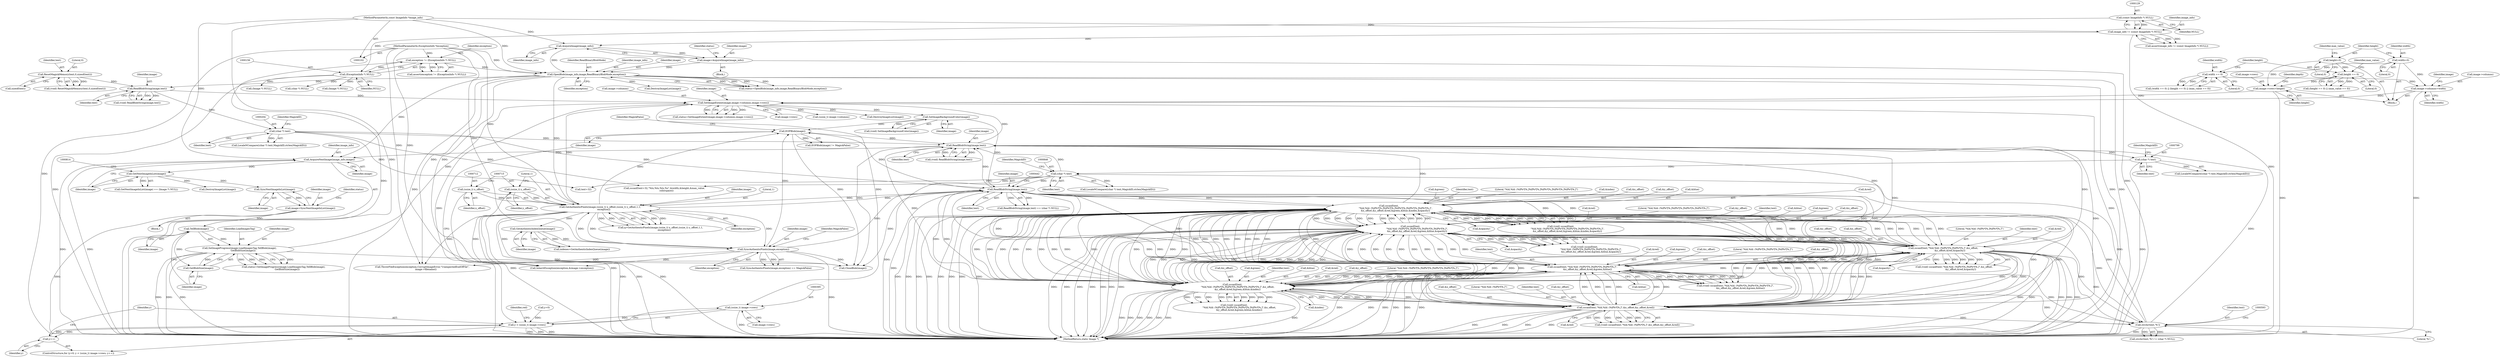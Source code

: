 digraph "0_ImageMagick_a8f9c2aabed37cd6a728532d1aed13ae0f3dfd78@pointer" {
"1000394" [label="(Call,(ssize_t) image->rows)"];
"1000292" [label="(Call,SetImageExtent(image,image->columns,image->rows))"];
"1000792" [label="(Call,ReadBlobString(image,text))"];
"1000778" [label="(Call,EOFBlob(image))"];
"1000709" [label="(Call,GetAuthenticPixels(image,(ssize_t) x_offset,(ssize_t) y_offset,1,1,\n          exception))"];
"1000438" [label="(Call,ReadBlobString(image,text))"];
"1000771" [label="(Call,SyncAuthenticPixels(image,exception))"];
"1000751" [label="(Call,GetAuthenticIndexQueue(image))"];
"1000104" [label="(MethodParameterIn,ExceptionInfo *exception)"];
"1000380" [label="(Call,SetImageBackgroundColor(image))"];
"1000508" [label="(Call,sscanf(text,\n                  \"%ld,%ld: (%lf%*[%,]%lf%*[%,]%lf%*[%,]%lf%*[%,]%lf%*[%,]\",\n                  &x_offset,&y_offset,&red,&green,&blue,&index,&opacity))"];
"1000555" [label="(Call,sscanf(text,\n                  \"%ld,%ld: (%lf%*[%,]%lf%*[%,]%lf%*[%,]%lf%*[%,]\",\n                  &x_offset,&y_offset,&red,&green,&blue,&opacity))"];
"1000461" [label="(Call,sscanf(text,\"%ld,%ld: (%lf%*[%,]%lf%*[%,]\",&x_offset,\n                  &y_offset,&red,&opacity))"];
"1000573" [label="(Call,sscanf(text,\"%ld,%ld: (%lf%*[%,]%lf%*[%,]%lf%*[%,]\",\n              &x_offset,&y_offset,&red,&green,&blue))"];
"1000481" [label="(Call,sscanf(text,\"%ld,%ld: (%lf%*[%,]\",&x_offset,&y_offset,&red))"];
"1000528" [label="(Call,sscanf(text,\n              \"%ld,%ld: (%lf%*[%,]%lf%*[%,]%lf%*[%,]%lf%*[%,]\",&x_offset,\n              &y_offset,&red,&green,&blue,&index))"];
"1000589" [label="(Call,strchr(text,'%'))"];
"1000203" [label="(Call,(char *) text)"];
"1000197" [label="(Call,ReadBlobString(image,text))"];
"1000170" [label="(Call,OpenBlob(image_info,image,ReadBinaryBlobMode,exception))"];
"1000166" [label="(Call,AcquireImage(image_info))"];
"1000126" [label="(Call,image_info != (const ImageInfo *) NULL)"];
"1000103" [label="(MethodParameterIn,const ImageInfo *image_info)"];
"1000128" [label="(Call,(const ImageInfo *) NULL)"];
"1000164" [label="(Call,image=AcquireImage(image_info))"];
"1000153" [label="(Call,exception != (ExceptionInfo *) NULL)"];
"1000155" [label="(Call,(ExceptionInfo *) NULL)"];
"1000190" [label="(Call,ResetMagickMemory(text,0,sizeof(text)))"];
"1000845" [label="(Call,(char *) text)"];
"1000798" [label="(Call,(char *) text)"];
"1000711" [label="(Call,(ssize_t) x_offset)"];
"1000714" [label="(Call,(ssize_t) y_offset)"];
"1000831" [label="(Call,SetImageProgress(image,LoadImagesTag,TellBlob(image),\n          GetBlobSize(image)))"];
"1000836" [label="(Call,GetBlobSize(image))"];
"1000834" [label="(Call,TellBlob(image))"];
"1000825" [label="(Call,image=SyncNextImageInList(image))"];
"1000827" [label="(Call,SyncNextImageInList(image))"];
"1000811" [label="(Call,GetNextImageInList(image))"];
"1000806" [label="(Call,AcquireNextImage(image_info,image))"];
"1000263" [label="(Call,image->columns=width)"];
"1000250" [label="(Call,width == 0)"];
"1000215" [label="(Call,width=0)"];
"1000268" [label="(Call,image->rows=height)"];
"1000254" [label="(Call,height == 0)"];
"1000218" [label="(Call,height=0)"];
"1000392" [label="(Call,y < (ssize_t) image->rows)"];
"1000399" [label="(Call,y++)"];
"1000713" [label="(Identifier,x_offset)"];
"1000167" [label="(Identifier,image_info)"];
"1000574" [label="(Identifier,text)"];
"1000811" [label="(Call,GetNextImageInList(image))"];
"1000173" [label="(Identifier,ReadBinaryBlobMode)"];
"1000807" [label="(Identifier,image_info)"];
"1000836" [label="(Call,GetBlobSize(image))"];
"1000749" [label="(Call,indexes=GetAuthenticIndexQueue(image))"];
"1000168" [label="(Call,status=OpenBlob(image_info,image,ReadBinaryBlobMode,exception))"];
"1000169" [label="(Identifier,status)"];
"1000831" [label="(Call,SetImageProgress(image,LoadImagesTag,TellBlob(image),\n          GetBlobSize(image)))"];
"1000854" [label="(Call,CloseBlob(image))"];
"1000717" [label="(Literal,1)"];
"1000440" [label="(Identifier,text)"];
"1000580" [label="(Call,&red)"];
"1000716" [label="(Identifier,y_offset)"];
"1000834" [label="(Call,TellBlob(image))"];
"1000191" [label="(Identifier,text)"];
"1000272" [label="(Identifier,height)"];
"1000130" [label="(Identifier,NULL)"];
"1000220" [label="(Literal,0)"];
"1000819" [label="(Call,DestroyImageList(image))"];
"1000378" [label="(Call,(void) SetImageBackgroundColor(image))"];
"1000484" [label="(Call,&x_offset)"];
"1000531" [label="(Call,&x_offset)"];
"1000562" [label="(Call,&red)"];
"1000206" [label="(Identifier,MagickID)"];
"1000408" [label="(Identifier,red)"];
"1000399" [label="(Call,y++)"];
"1000812" [label="(Identifier,image)"];
"1000582" [label="(Call,&green)"];
"1000185" [label="(Call,(Image *) NULL)"];
"1000400" [label="(Identifier,y)"];
"1000557" [label="(Literal,\"%ld,%ld: (%lf%*[%,]%lf%*[%,]%lf%*[%,]%lf%*[%,]\")"];
"1000537" [label="(Call,&green)"];
"1000157" [label="(Identifier,NULL)"];
"1000810" [label="(Call,GetNextImageInList(image) == (Image *) NULL)"];
"1000461" [label="(Call,sscanf(text,\"%ld,%ld: (%lf%*[%,]%lf%*[%,]\",&x_offset,\n                  &y_offset,&red,&opacity))"];
"1000808" [label="(Identifier,image)"];
"1000560" [label="(Call,&y_offset)"];
"1000591" [label="(Literal,'%')"];
"1000829" [label="(Call,status=SetImageProgress(image,LoadImagesTag,TellBlob(image),\n          GetBlobSize(image)))"];
"1000556" [label="(Identifier,text)"];
"1000576" [label="(Call,&x_offset)"];
"1000837" [label="(Identifier,image)"];
"1000797" [label="(Call,LocaleNCompare((char *) text,MagickID,strlen(MagickID)))"];
"1000555" [label="(Call,sscanf(text,\n                  \"%ld,%ld: (%lf%*[%,]%lf%*[%,]%lf%*[%,]%lf%*[%,]\",\n                  &x_offset,&y_offset,&red,&green,&blue,&opacity))"];
"1000710" [label="(Identifier,image)"];
"1000268" [label="(Call,image->rows=height)"];
"1000263" [label="(Call,image->columns=width)"];
"1000199" [label="(Identifier,text)"];
"1000523" [label="(Call,&opacity)"];
"1000193" [label="(Call,sizeof(text))"];
"1000393" [label="(Identifier,y)"];
"1000566" [label="(Call,&blue)"];
"1000517" [label="(Call,&green)"];
"1000275" [label="(Identifier,depth)"];
"1000806" [label="(Call,AcquireNextImage(image_info,image))"];
"1000711" [label="(Call,(ssize_t) x_offset)"];
"1000845" [label="(Call,(char *) text)"];
"1000571" [label="(Call,(void) sscanf(text,\"%ld,%ld: (%lf%*[%,]%lf%*[%,]%lf%*[%,]\",\n              &x_offset,&y_offset,&red,&green,&blue))"];
"1000590" [label="(Identifier,text)"];
"1000506" [label="(Call,(void) sscanf(text,\n                  \"%ld,%ld: (%lf%*[%,]%lf%*[%,]%lf%*[%,]%lf%*[%,]%lf%*[%,]\",\n                  &x_offset,&y_offset,&red,&green,&blue,&index,&opacity))"];
"1000770" [label="(Call,SyncAuthenticPixels(image,exception) == MagickFalse)"];
"1000564" [label="(Call,&green)"];
"1000847" [label="(Identifier,text)"];
"1000509" [label="(Identifier,text)"];
"1000171" [label="(Identifier,image_info)"];
"1000190" [label="(Call,ResetMagickMemory(text,0,sizeof(text)))"];
"1000463" [label="(Literal,\"%ld,%ld: (%lf%*[%,]%lf%*[%,]\")"];
"1000462" [label="(Identifier,text)"];
"1000468" [label="(Call,&red)"];
"1000217" [label="(Literal,0)"];
"1000128" [label="(Call,(const ImageInfo *) NULL)"];
"1000126" [label="(Call,image_info != (const ImageInfo *) NULL)"];
"1000714" [label="(Call,(ssize_t) y_offset)"];
"1000835" [label="(Identifier,image)"];
"1000250" [label="(Call,width == 0)"];
"1000825" [label="(Call,image=SyncNextImageInList(image))"];
"1000394" [label="(Call,(ssize_t) image->rows)"];
"1000830" [label="(Identifier,status)"];
"1000192" [label="(Literal,0)"];
"1000202" [label="(Call,LocaleNCompare((char *) text,MagickID,strlen(MagickID)))"];
"1000305" [label="(Call,InheritException(exception,&image->exception))"];
"1000844" [label="(Call,LocaleNCompare((char *) text,MagickID,strlen(MagickID)))"];
"1000381" [label="(Identifier,image)"];
"1000588" [label="(Call,strchr(text,'%') != (char *) NULL)"];
"1000779" [label="(Identifier,image)"];
"1000292" [label="(Call,SetImageExtent(image,image->columns,image->rows))"];
"1000215" [label="(Call,width=0)"];
"1000396" [label="(Call,image->rows)"];
"1000437" [label="(Call,ReadBlobString(image,text) == (char *) NULL)"];
"1000510" [label="(Literal,\"%ld,%ld: (%lf%*[%,]%lf%*[%,]%lf%*[%,]%lf%*[%,]%lf%*[%,]\")"];
"1000466" [label="(Call,&y_offset)"];
"1000833" [label="(Identifier,LoadImagesTag)"];
"1000794" [label="(Identifier,text)"];
"1000232" [label="(Call,sscanf(text+32,\"%lu,%lu,%lu,%s\",&width,&height,&max_value,\n      colorspace))"];
"1000270" [label="(Identifier,image)"];
"1000541" [label="(Call,&index)"];
"1000267" [label="(Identifier,width)"];
"1000488" [label="(Call,&red)"];
"1000805" [label="(Block,)"];
"1000793" [label="(Identifier,image)"];
"1000771" [label="(Call,SyncAuthenticPixels(image,exception))"];
"1000529" [label="(Identifier,text)"];
"1000233" [label="(Call,text+32)"];
"1000103" [label="(MethodParameterIn,const ImageInfo *image_info)"];
"1000707" [label="(Call,q=GetAuthenticPixels(image,(ssize_t) x_offset,(ssize_t) y_offset,1,1,\n          exception))"];
"1000269" [label="(Call,image->rows)"];
"1000859" [label="(MethodReturn,static Image *)"];
"1000573" [label="(Call,sscanf(text,\"%ld,%ld: (%lf%*[%,]%lf%*[%,]%lf%*[%,]\",\n              &x_offset,&y_offset,&red,&green,&blue))"];
"1000539" [label="(Call,&blue)"];
"1000589" [label="(Call,strchr(text,'%'))"];
"1000166" [label="(Call,AcquireImage(image_info))"];
"1000813" [label="(Call,(Image *) NULL)"];
"1000826" [label="(Identifier,image)"];
"1000392" [label="(Call,y < (ssize_t) image->rows)"];
"1000481" [label="(Call,sscanf(text,\"%ld,%ld: (%lf%*[%,]\",&x_offset,&y_offset,&red))"];
"1000780" [label="(Identifier,MagickFalse)"];
"1000719" [label="(Identifier,exception)"];
"1000521" [label="(Call,&index)"];
"1000154" [label="(Identifier,exception)"];
"1000511" [label="(Call,&x_offset)"];
"1000772" [label="(Identifier,image)"];
"1000105" [label="(Block,)"];
"1000508" [label="(Call,sscanf(text,\n                  \"%ld,%ld: (%lf%*[%,]%lf%*[%,]%lf%*[%,]%lf%*[%,]%lf%*[%,]\",\n                  &x_offset,&y_offset,&red,&green,&blue,&index,&opacity))"];
"1000479" [label="(Call,(void) sscanf(text,\"%ld,%ld: (%lf%*[%,]\",&x_offset,&y_offset,&red))"];
"1000513" [label="(Call,&y_offset)"];
"1000483" [label="(Literal,\"%ld,%ld: (%lf%*[%,]\")"];
"1000568" [label="(Call,&opacity)"];
"1000253" [label="(Call,(height == 0) || (max_value == 0))"];
"1000290" [label="(Call,status=SetImageExtent(image,image->columns,image->rows))"];
"1000170" [label="(Call,OpenBlob(image_info,image,ReadBinaryBlobMode,exception))"];
"1000526" [label="(Call,(void) sscanf(text,\n              \"%ld,%ld: (%lf%*[%,]%lf%*[%,]%lf%*[%,]%lf%*[%,]\",&x_offset,\n              &y_offset,&red,&green,&blue,&index))"];
"1000388" [label="(ControlStructure,for (y=0; y < (ssize_t) image->rows; y++))"];
"1000164" [label="(Call,image=AcquireImage(image_info))"];
"1000264" [label="(Call,image->columns)"];
"1000535" [label="(Call,&red)"];
"1000801" [label="(Identifier,MagickID)"];
"1000297" [label="(Call,image->rows)"];
"1000205" [label="(Identifier,text)"];
"1000777" [label="(Call,EOFBlob(image) != MagickFalse)"];
"1000575" [label="(Literal,\"%ld,%ld: (%lf%*[%,]%lf%*[%,]%lf%*[%,]\")"];
"1000254" [label="(Call,height == 0)"];
"1000380" [label="(Call,SetImageBackgroundColor(image))"];
"1000439" [label="(Identifier,image)"];
"1000441" [label="(Call,(char *) NULL)"];
"1000751" [label="(Call,GetAuthenticIndexQueue(image))"];
"1000249" [label="(Call,(width == 0) || (height == 0) || (max_value == 0))"];
"1000798" [label="(Call,(char *) text)"];
"1000389" [label="(Call,y=0)"];
"1000256" [label="(Literal,0)"];
"1000104" [label="(MethodParameterIn,ExceptionInfo *exception)"];
"1000718" [label="(Literal,1)"];
"1000528" [label="(Call,sscanf(text,\n              \"%ld,%ld: (%lf%*[%,]%lf%*[%,]%lf%*[%,]%lf%*[%,]\",&x_offset,\n              &y_offset,&red,&green,&blue,&index))"];
"1000203" [label="(Call,(char *) text)"];
"1000172" [label="(Identifier,image)"];
"1000219" [label="(Identifier,height)"];
"1000827" [label="(Call,SyncNextImageInList(image))"];
"1000155" [label="(Call,(ExceptionInfo *) NULL)"];
"1000470" [label="(Call,&opacity)"];
"1000773" [label="(Identifier,exception)"];
"1000482" [label="(Identifier,text)"];
"1000774" [label="(Identifier,MagickFalse)"];
"1000153" [label="(Call,exception != (ExceptionInfo *) NULL)"];
"1000251" [label="(Identifier,width)"];
"1000152" [label="(Call,assert(exception != (ExceptionInfo *) NULL))"];
"1000198" [label="(Identifier,image)"];
"1000174" [label="(Identifier,exception)"];
"1000792" [label="(Call,ReadBlobString(image,text))"];
"1000800" [label="(Identifier,text)"];
"1000848" [label="(Identifier,MagickID)"];
"1000125" [label="(Call,assert(image_info != (const ImageInfo *) NULL))"];
"1000214" [label="(Block,)"];
"1000782" [label="(Call,ThrowFileException(exception,CorruptImageError,\"UnexpectedEndOfFile\",\n          image->filename))"];
"1000464" [label="(Call,&x_offset)"];
"1000255" [label="(Identifier,height)"];
"1000195" [label="(Call,(void) ReadBlobString(image,text))"];
"1000584" [label="(Call,&blue)"];
"1000127" [label="(Identifier,image_info)"];
"1000165" [label="(Identifier,image)"];
"1000790" [label="(Call,(void) ReadBlobString(image,text))"];
"1000578" [label="(Call,&y_offset)"];
"1000188" [label="(Call,(void) ResetMagickMemory(text,0,sizeof(text)))"];
"1000533" [label="(Call,&y_offset)"];
"1000222" [label="(Identifier,max_value)"];
"1000752" [label="(Identifier,image)"];
"1000438" [label="(Call,ReadBlobString(image,text))"];
"1000778" [label="(Call,EOFBlob(image))"];
"1000530" [label="(Literal,\"%ld,%ld: (%lf%*[%,]%lf%*[%,]%lf%*[%,]%lf%*[%,]\")"];
"1000828" [label="(Identifier,image)"];
"1000294" [label="(Call,image->columns)"];
"1000218" [label="(Call,height=0)"];
"1000519" [label="(Call,&blue)"];
"1000428" [label="(Call,(ssize_t) image->columns)"];
"1000459" [label="(Call,(void) sscanf(text,\"%ld,%ld: (%lf%*[%,]%lf%*[%,]\",&x_offset,\n                  &y_offset,&red,&opacity))"];
"1000258" [label="(Identifier,max_value)"];
"1000709" [label="(Call,GetAuthenticPixels(image,(ssize_t) x_offset,(ssize_t) y_offset,1,1,\n          exception))"];
"1000553" [label="(Call,(void) sscanf(text,\n                  \"%ld,%ld: (%lf%*[%,]%lf%*[%,]%lf%*[%,]%lf%*[%,]\",\n                  &x_offset,&y_offset,&red,&green,&blue,&opacity))"];
"1000252" [label="(Literal,0)"];
"1000293" [label="(Identifier,image)"];
"1000515" [label="(Call,&red)"];
"1000486" [label="(Call,&y_offset)"];
"1000312" [label="(Call,DestroyImageList(image))"];
"1000558" [label="(Call,&x_offset)"];
"1000832" [label="(Identifier,image)"];
"1000197" [label="(Call,ReadBlobString(image,text))"];
"1000182" [label="(Call,DestroyImageList(image))"];
"1000216" [label="(Identifier,width)"];
"1000394" -> "1000392"  [label="AST: "];
"1000394" -> "1000396"  [label="CFG: "];
"1000395" -> "1000394"  [label="AST: "];
"1000396" -> "1000394"  [label="AST: "];
"1000392" -> "1000394"  [label="CFG: "];
"1000394" -> "1000859"  [label="DDG: "];
"1000394" -> "1000392"  [label="DDG: "];
"1000292" -> "1000394"  [label="DDG: "];
"1000292" -> "1000290"  [label="AST: "];
"1000292" -> "1000297"  [label="CFG: "];
"1000293" -> "1000292"  [label="AST: "];
"1000294" -> "1000292"  [label="AST: "];
"1000297" -> "1000292"  [label="AST: "];
"1000290" -> "1000292"  [label="CFG: "];
"1000292" -> "1000859"  [label="DDG: "];
"1000292" -> "1000859"  [label="DDG: "];
"1000292" -> "1000290"  [label="DDG: "];
"1000292" -> "1000290"  [label="DDG: "];
"1000292" -> "1000290"  [label="DDG: "];
"1000792" -> "1000292"  [label="DDG: "];
"1000709" -> "1000292"  [label="DDG: "];
"1000831" -> "1000292"  [label="DDG: "];
"1000197" -> "1000292"  [label="DDG: "];
"1000263" -> "1000292"  [label="DDG: "];
"1000268" -> "1000292"  [label="DDG: "];
"1000292" -> "1000312"  [label="DDG: "];
"1000292" -> "1000380"  [label="DDG: "];
"1000292" -> "1000428"  [label="DDG: "];
"1000792" -> "1000790"  [label="AST: "];
"1000792" -> "1000794"  [label="CFG: "];
"1000793" -> "1000792"  [label="AST: "];
"1000794" -> "1000792"  [label="AST: "];
"1000790" -> "1000792"  [label="CFG: "];
"1000792" -> "1000790"  [label="DDG: "];
"1000792" -> "1000790"  [label="DDG: "];
"1000778" -> "1000792"  [label="DDG: "];
"1000508" -> "1000792"  [label="DDG: "];
"1000589" -> "1000792"  [label="DDG: "];
"1000438" -> "1000792"  [label="DDG: "];
"1000555" -> "1000792"  [label="DDG: "];
"1000573" -> "1000792"  [label="DDG: "];
"1000528" -> "1000792"  [label="DDG: "];
"1000481" -> "1000792"  [label="DDG: "];
"1000461" -> "1000792"  [label="DDG: "];
"1000203" -> "1000792"  [label="DDG: "];
"1000845" -> "1000792"  [label="DDG: "];
"1000792" -> "1000798"  [label="DDG: "];
"1000792" -> "1000806"  [label="DDG: "];
"1000792" -> "1000854"  [label="DDG: "];
"1000778" -> "1000777"  [label="AST: "];
"1000778" -> "1000779"  [label="CFG: "];
"1000779" -> "1000778"  [label="AST: "];
"1000780" -> "1000778"  [label="CFG: "];
"1000778" -> "1000777"  [label="DDG: "];
"1000709" -> "1000778"  [label="DDG: "];
"1000438" -> "1000778"  [label="DDG: "];
"1000771" -> "1000778"  [label="DDG: "];
"1000380" -> "1000778"  [label="DDG: "];
"1000778" -> "1000854"  [label="DDG: "];
"1000709" -> "1000707"  [label="AST: "];
"1000709" -> "1000719"  [label="CFG: "];
"1000710" -> "1000709"  [label="AST: "];
"1000711" -> "1000709"  [label="AST: "];
"1000714" -> "1000709"  [label="AST: "];
"1000717" -> "1000709"  [label="AST: "];
"1000718" -> "1000709"  [label="AST: "];
"1000719" -> "1000709"  [label="AST: "];
"1000707" -> "1000709"  [label="CFG: "];
"1000709" -> "1000859"  [label="DDG: "];
"1000709" -> "1000859"  [label="DDG: "];
"1000709" -> "1000859"  [label="DDG: "];
"1000709" -> "1000305"  [label="DDG: "];
"1000709" -> "1000438"  [label="DDG: "];
"1000709" -> "1000707"  [label="DDG: "];
"1000709" -> "1000707"  [label="DDG: "];
"1000709" -> "1000707"  [label="DDG: "];
"1000709" -> "1000707"  [label="DDG: "];
"1000709" -> "1000707"  [label="DDG: "];
"1000438" -> "1000709"  [label="DDG: "];
"1000711" -> "1000709"  [label="DDG: "];
"1000714" -> "1000709"  [label="DDG: "];
"1000771" -> "1000709"  [label="DDG: "];
"1000170" -> "1000709"  [label="DDG: "];
"1000104" -> "1000709"  [label="DDG: "];
"1000709" -> "1000751"  [label="DDG: "];
"1000709" -> "1000771"  [label="DDG: "];
"1000709" -> "1000771"  [label="DDG: "];
"1000709" -> "1000782"  [label="DDG: "];
"1000709" -> "1000854"  [label="DDG: "];
"1000438" -> "1000437"  [label="AST: "];
"1000438" -> "1000440"  [label="CFG: "];
"1000439" -> "1000438"  [label="AST: "];
"1000440" -> "1000438"  [label="AST: "];
"1000442" -> "1000438"  [label="CFG: "];
"1000438" -> "1000859"  [label="DDG: "];
"1000438" -> "1000437"  [label="DDG: "];
"1000438" -> "1000437"  [label="DDG: "];
"1000771" -> "1000438"  [label="DDG: "];
"1000380" -> "1000438"  [label="DDG: "];
"1000508" -> "1000438"  [label="DDG: "];
"1000589" -> "1000438"  [label="DDG: "];
"1000555" -> "1000438"  [label="DDG: "];
"1000573" -> "1000438"  [label="DDG: "];
"1000528" -> "1000438"  [label="DDG: "];
"1000481" -> "1000438"  [label="DDG: "];
"1000461" -> "1000438"  [label="DDG: "];
"1000203" -> "1000438"  [label="DDG: "];
"1000845" -> "1000438"  [label="DDG: "];
"1000438" -> "1000461"  [label="DDG: "];
"1000438" -> "1000481"  [label="DDG: "];
"1000438" -> "1000508"  [label="DDG: "];
"1000438" -> "1000528"  [label="DDG: "];
"1000438" -> "1000555"  [label="DDG: "];
"1000438" -> "1000573"  [label="DDG: "];
"1000438" -> "1000854"  [label="DDG: "];
"1000771" -> "1000770"  [label="AST: "];
"1000771" -> "1000773"  [label="CFG: "];
"1000772" -> "1000771"  [label="AST: "];
"1000773" -> "1000771"  [label="AST: "];
"1000774" -> "1000771"  [label="CFG: "];
"1000771" -> "1000859"  [label="DDG: "];
"1000771" -> "1000305"  [label="DDG: "];
"1000771" -> "1000770"  [label="DDG: "];
"1000771" -> "1000770"  [label="DDG: "];
"1000751" -> "1000771"  [label="DDG: "];
"1000104" -> "1000771"  [label="DDG: "];
"1000771" -> "1000782"  [label="DDG: "];
"1000771" -> "1000854"  [label="DDG: "];
"1000751" -> "1000749"  [label="AST: "];
"1000751" -> "1000752"  [label="CFG: "];
"1000752" -> "1000751"  [label="AST: "];
"1000749" -> "1000751"  [label="CFG: "];
"1000751" -> "1000749"  [label="DDG: "];
"1000104" -> "1000102"  [label="AST: "];
"1000104" -> "1000859"  [label="DDG: "];
"1000104" -> "1000153"  [label="DDG: "];
"1000104" -> "1000170"  [label="DDG: "];
"1000104" -> "1000305"  [label="DDG: "];
"1000104" -> "1000782"  [label="DDG: "];
"1000380" -> "1000378"  [label="AST: "];
"1000380" -> "1000381"  [label="CFG: "];
"1000381" -> "1000380"  [label="AST: "];
"1000378" -> "1000380"  [label="CFG: "];
"1000380" -> "1000378"  [label="DDG: "];
"1000508" -> "1000506"  [label="AST: "];
"1000508" -> "1000523"  [label="CFG: "];
"1000509" -> "1000508"  [label="AST: "];
"1000510" -> "1000508"  [label="AST: "];
"1000511" -> "1000508"  [label="AST: "];
"1000513" -> "1000508"  [label="AST: "];
"1000515" -> "1000508"  [label="AST: "];
"1000517" -> "1000508"  [label="AST: "];
"1000519" -> "1000508"  [label="AST: "];
"1000521" -> "1000508"  [label="AST: "];
"1000523" -> "1000508"  [label="AST: "];
"1000506" -> "1000508"  [label="CFG: "];
"1000508" -> "1000859"  [label="DDG: "];
"1000508" -> "1000859"  [label="DDG: "];
"1000508" -> "1000859"  [label="DDG: "];
"1000508" -> "1000859"  [label="DDG: "];
"1000508" -> "1000859"  [label="DDG: "];
"1000508" -> "1000859"  [label="DDG: "];
"1000508" -> "1000859"  [label="DDG: "];
"1000508" -> "1000859"  [label="DDG: "];
"1000508" -> "1000461"  [label="DDG: "];
"1000508" -> "1000461"  [label="DDG: "];
"1000508" -> "1000461"  [label="DDG: "];
"1000508" -> "1000461"  [label="DDG: "];
"1000508" -> "1000481"  [label="DDG: "];
"1000508" -> "1000481"  [label="DDG: "];
"1000508" -> "1000481"  [label="DDG: "];
"1000508" -> "1000506"  [label="DDG: "];
"1000508" -> "1000506"  [label="DDG: "];
"1000508" -> "1000506"  [label="DDG: "];
"1000508" -> "1000506"  [label="DDG: "];
"1000508" -> "1000506"  [label="DDG: "];
"1000508" -> "1000506"  [label="DDG: "];
"1000508" -> "1000506"  [label="DDG: "];
"1000508" -> "1000506"  [label="DDG: "];
"1000508" -> "1000506"  [label="DDG: "];
"1000555" -> "1000508"  [label="DDG: "];
"1000555" -> "1000508"  [label="DDG: "];
"1000555" -> "1000508"  [label="DDG: "];
"1000555" -> "1000508"  [label="DDG: "];
"1000555" -> "1000508"  [label="DDG: "];
"1000555" -> "1000508"  [label="DDG: "];
"1000461" -> "1000508"  [label="DDG: "];
"1000461" -> "1000508"  [label="DDG: "];
"1000461" -> "1000508"  [label="DDG: "];
"1000461" -> "1000508"  [label="DDG: "];
"1000573" -> "1000508"  [label="DDG: "];
"1000573" -> "1000508"  [label="DDG: "];
"1000573" -> "1000508"  [label="DDG: "];
"1000573" -> "1000508"  [label="DDG: "];
"1000573" -> "1000508"  [label="DDG: "];
"1000481" -> "1000508"  [label="DDG: "];
"1000481" -> "1000508"  [label="DDG: "];
"1000481" -> "1000508"  [label="DDG: "];
"1000528" -> "1000508"  [label="DDG: "];
"1000528" -> "1000508"  [label="DDG: "];
"1000528" -> "1000508"  [label="DDG: "];
"1000528" -> "1000508"  [label="DDG: "];
"1000528" -> "1000508"  [label="DDG: "];
"1000528" -> "1000508"  [label="DDG: "];
"1000508" -> "1000528"  [label="DDG: "];
"1000508" -> "1000528"  [label="DDG: "];
"1000508" -> "1000528"  [label="DDG: "];
"1000508" -> "1000528"  [label="DDG: "];
"1000508" -> "1000528"  [label="DDG: "];
"1000508" -> "1000528"  [label="DDG: "];
"1000508" -> "1000555"  [label="DDG: "];
"1000508" -> "1000555"  [label="DDG: "];
"1000508" -> "1000555"  [label="DDG: "];
"1000508" -> "1000555"  [label="DDG: "];
"1000508" -> "1000555"  [label="DDG: "];
"1000508" -> "1000555"  [label="DDG: "];
"1000508" -> "1000573"  [label="DDG: "];
"1000508" -> "1000573"  [label="DDG: "];
"1000508" -> "1000573"  [label="DDG: "];
"1000508" -> "1000573"  [label="DDG: "];
"1000508" -> "1000573"  [label="DDG: "];
"1000508" -> "1000589"  [label="DDG: "];
"1000555" -> "1000553"  [label="AST: "];
"1000555" -> "1000568"  [label="CFG: "];
"1000556" -> "1000555"  [label="AST: "];
"1000557" -> "1000555"  [label="AST: "];
"1000558" -> "1000555"  [label="AST: "];
"1000560" -> "1000555"  [label="AST: "];
"1000562" -> "1000555"  [label="AST: "];
"1000564" -> "1000555"  [label="AST: "];
"1000566" -> "1000555"  [label="AST: "];
"1000568" -> "1000555"  [label="AST: "];
"1000553" -> "1000555"  [label="CFG: "];
"1000555" -> "1000859"  [label="DDG: "];
"1000555" -> "1000859"  [label="DDG: "];
"1000555" -> "1000859"  [label="DDG: "];
"1000555" -> "1000859"  [label="DDG: "];
"1000555" -> "1000859"  [label="DDG: "];
"1000555" -> "1000859"  [label="DDG: "];
"1000555" -> "1000859"  [label="DDG: "];
"1000555" -> "1000461"  [label="DDG: "];
"1000555" -> "1000461"  [label="DDG: "];
"1000555" -> "1000461"  [label="DDG: "];
"1000555" -> "1000461"  [label="DDG: "];
"1000555" -> "1000481"  [label="DDG: "];
"1000555" -> "1000481"  [label="DDG: "];
"1000555" -> "1000481"  [label="DDG: "];
"1000555" -> "1000528"  [label="DDG: "];
"1000555" -> "1000528"  [label="DDG: "];
"1000555" -> "1000528"  [label="DDG: "];
"1000555" -> "1000528"  [label="DDG: "];
"1000555" -> "1000528"  [label="DDG: "];
"1000555" -> "1000553"  [label="DDG: "];
"1000555" -> "1000553"  [label="DDG: "];
"1000555" -> "1000553"  [label="DDG: "];
"1000555" -> "1000553"  [label="DDG: "];
"1000555" -> "1000553"  [label="DDG: "];
"1000555" -> "1000553"  [label="DDG: "];
"1000555" -> "1000553"  [label="DDG: "];
"1000555" -> "1000553"  [label="DDG: "];
"1000461" -> "1000555"  [label="DDG: "];
"1000461" -> "1000555"  [label="DDG: "];
"1000461" -> "1000555"  [label="DDG: "];
"1000461" -> "1000555"  [label="DDG: "];
"1000573" -> "1000555"  [label="DDG: "];
"1000573" -> "1000555"  [label="DDG: "];
"1000573" -> "1000555"  [label="DDG: "];
"1000573" -> "1000555"  [label="DDG: "];
"1000573" -> "1000555"  [label="DDG: "];
"1000481" -> "1000555"  [label="DDG: "];
"1000481" -> "1000555"  [label="DDG: "];
"1000481" -> "1000555"  [label="DDG: "];
"1000528" -> "1000555"  [label="DDG: "];
"1000528" -> "1000555"  [label="DDG: "];
"1000528" -> "1000555"  [label="DDG: "];
"1000528" -> "1000555"  [label="DDG: "];
"1000528" -> "1000555"  [label="DDG: "];
"1000555" -> "1000573"  [label="DDG: "];
"1000555" -> "1000573"  [label="DDG: "];
"1000555" -> "1000573"  [label="DDG: "];
"1000555" -> "1000573"  [label="DDG: "];
"1000555" -> "1000573"  [label="DDG: "];
"1000555" -> "1000589"  [label="DDG: "];
"1000461" -> "1000459"  [label="AST: "];
"1000461" -> "1000470"  [label="CFG: "];
"1000462" -> "1000461"  [label="AST: "];
"1000463" -> "1000461"  [label="AST: "];
"1000464" -> "1000461"  [label="AST: "];
"1000466" -> "1000461"  [label="AST: "];
"1000468" -> "1000461"  [label="AST: "];
"1000470" -> "1000461"  [label="AST: "];
"1000459" -> "1000461"  [label="CFG: "];
"1000461" -> "1000859"  [label="DDG: "];
"1000461" -> "1000859"  [label="DDG: "];
"1000461" -> "1000859"  [label="DDG: "];
"1000461" -> "1000859"  [label="DDG: "];
"1000461" -> "1000859"  [label="DDG: "];
"1000461" -> "1000459"  [label="DDG: "];
"1000461" -> "1000459"  [label="DDG: "];
"1000461" -> "1000459"  [label="DDG: "];
"1000461" -> "1000459"  [label="DDG: "];
"1000461" -> "1000459"  [label="DDG: "];
"1000461" -> "1000459"  [label="DDG: "];
"1000573" -> "1000461"  [label="DDG: "];
"1000573" -> "1000461"  [label="DDG: "];
"1000573" -> "1000461"  [label="DDG: "];
"1000481" -> "1000461"  [label="DDG: "];
"1000481" -> "1000461"  [label="DDG: "];
"1000481" -> "1000461"  [label="DDG: "];
"1000528" -> "1000461"  [label="DDG: "];
"1000528" -> "1000461"  [label="DDG: "];
"1000528" -> "1000461"  [label="DDG: "];
"1000461" -> "1000481"  [label="DDG: "];
"1000461" -> "1000481"  [label="DDG: "];
"1000461" -> "1000481"  [label="DDG: "];
"1000461" -> "1000528"  [label="DDG: "];
"1000461" -> "1000528"  [label="DDG: "];
"1000461" -> "1000528"  [label="DDG: "];
"1000461" -> "1000573"  [label="DDG: "];
"1000461" -> "1000573"  [label="DDG: "];
"1000461" -> "1000573"  [label="DDG: "];
"1000461" -> "1000589"  [label="DDG: "];
"1000573" -> "1000571"  [label="AST: "];
"1000573" -> "1000584"  [label="CFG: "];
"1000574" -> "1000573"  [label="AST: "];
"1000575" -> "1000573"  [label="AST: "];
"1000576" -> "1000573"  [label="AST: "];
"1000578" -> "1000573"  [label="AST: "];
"1000580" -> "1000573"  [label="AST: "];
"1000582" -> "1000573"  [label="AST: "];
"1000584" -> "1000573"  [label="AST: "];
"1000571" -> "1000573"  [label="CFG: "];
"1000573" -> "1000859"  [label="DDG: "];
"1000573" -> "1000859"  [label="DDG: "];
"1000573" -> "1000859"  [label="DDG: "];
"1000573" -> "1000859"  [label="DDG: "];
"1000573" -> "1000859"  [label="DDG: "];
"1000573" -> "1000859"  [label="DDG: "];
"1000573" -> "1000481"  [label="DDG: "];
"1000573" -> "1000481"  [label="DDG: "];
"1000573" -> "1000481"  [label="DDG: "];
"1000573" -> "1000528"  [label="DDG: "];
"1000573" -> "1000528"  [label="DDG: "];
"1000573" -> "1000528"  [label="DDG: "];
"1000573" -> "1000528"  [label="DDG: "];
"1000573" -> "1000528"  [label="DDG: "];
"1000573" -> "1000571"  [label="DDG: "];
"1000573" -> "1000571"  [label="DDG: "];
"1000573" -> "1000571"  [label="DDG: "];
"1000573" -> "1000571"  [label="DDG: "];
"1000573" -> "1000571"  [label="DDG: "];
"1000573" -> "1000571"  [label="DDG: "];
"1000573" -> "1000571"  [label="DDG: "];
"1000481" -> "1000573"  [label="DDG: "];
"1000481" -> "1000573"  [label="DDG: "];
"1000481" -> "1000573"  [label="DDG: "];
"1000528" -> "1000573"  [label="DDG: "];
"1000528" -> "1000573"  [label="DDG: "];
"1000528" -> "1000573"  [label="DDG: "];
"1000528" -> "1000573"  [label="DDG: "];
"1000528" -> "1000573"  [label="DDG: "];
"1000573" -> "1000589"  [label="DDG: "];
"1000481" -> "1000479"  [label="AST: "];
"1000481" -> "1000488"  [label="CFG: "];
"1000482" -> "1000481"  [label="AST: "];
"1000483" -> "1000481"  [label="AST: "];
"1000484" -> "1000481"  [label="AST: "];
"1000486" -> "1000481"  [label="AST: "];
"1000488" -> "1000481"  [label="AST: "];
"1000479" -> "1000481"  [label="CFG: "];
"1000481" -> "1000859"  [label="DDG: "];
"1000481" -> "1000859"  [label="DDG: "];
"1000481" -> "1000859"  [label="DDG: "];
"1000481" -> "1000859"  [label="DDG: "];
"1000481" -> "1000479"  [label="DDG: "];
"1000481" -> "1000479"  [label="DDG: "];
"1000481" -> "1000479"  [label="DDG: "];
"1000481" -> "1000479"  [label="DDG: "];
"1000481" -> "1000479"  [label="DDG: "];
"1000528" -> "1000481"  [label="DDG: "];
"1000528" -> "1000481"  [label="DDG: "];
"1000528" -> "1000481"  [label="DDG: "];
"1000481" -> "1000528"  [label="DDG: "];
"1000481" -> "1000528"  [label="DDG: "];
"1000481" -> "1000528"  [label="DDG: "];
"1000481" -> "1000589"  [label="DDG: "];
"1000528" -> "1000526"  [label="AST: "];
"1000528" -> "1000541"  [label="CFG: "];
"1000529" -> "1000528"  [label="AST: "];
"1000530" -> "1000528"  [label="AST: "];
"1000531" -> "1000528"  [label="AST: "];
"1000533" -> "1000528"  [label="AST: "];
"1000535" -> "1000528"  [label="AST: "];
"1000537" -> "1000528"  [label="AST: "];
"1000539" -> "1000528"  [label="AST: "];
"1000541" -> "1000528"  [label="AST: "];
"1000526" -> "1000528"  [label="CFG: "];
"1000528" -> "1000859"  [label="DDG: "];
"1000528" -> "1000859"  [label="DDG: "];
"1000528" -> "1000859"  [label="DDG: "];
"1000528" -> "1000859"  [label="DDG: "];
"1000528" -> "1000859"  [label="DDG: "];
"1000528" -> "1000859"  [label="DDG: "];
"1000528" -> "1000859"  [label="DDG: "];
"1000528" -> "1000526"  [label="DDG: "];
"1000528" -> "1000526"  [label="DDG: "];
"1000528" -> "1000526"  [label="DDG: "];
"1000528" -> "1000526"  [label="DDG: "];
"1000528" -> "1000526"  [label="DDG: "];
"1000528" -> "1000526"  [label="DDG: "];
"1000528" -> "1000526"  [label="DDG: "];
"1000528" -> "1000526"  [label="DDG: "];
"1000528" -> "1000589"  [label="DDG: "];
"1000589" -> "1000588"  [label="AST: "];
"1000589" -> "1000591"  [label="CFG: "];
"1000590" -> "1000589"  [label="AST: "];
"1000591" -> "1000589"  [label="AST: "];
"1000593" -> "1000589"  [label="CFG: "];
"1000589" -> "1000859"  [label="DDG: "];
"1000589" -> "1000588"  [label="DDG: "];
"1000589" -> "1000588"  [label="DDG: "];
"1000589" -> "1000845"  [label="DDG: "];
"1000203" -> "1000202"  [label="AST: "];
"1000203" -> "1000205"  [label="CFG: "];
"1000204" -> "1000203"  [label="AST: "];
"1000205" -> "1000203"  [label="AST: "];
"1000206" -> "1000203"  [label="CFG: "];
"1000203" -> "1000202"  [label="DDG: "];
"1000197" -> "1000203"  [label="DDG: "];
"1000203" -> "1000232"  [label="DDG: "];
"1000203" -> "1000233"  [label="DDG: "];
"1000197" -> "1000195"  [label="AST: "];
"1000197" -> "1000199"  [label="CFG: "];
"1000198" -> "1000197"  [label="AST: "];
"1000199" -> "1000197"  [label="AST: "];
"1000195" -> "1000197"  [label="CFG: "];
"1000197" -> "1000195"  [label="DDG: "];
"1000197" -> "1000195"  [label="DDG: "];
"1000170" -> "1000197"  [label="DDG: "];
"1000190" -> "1000197"  [label="DDG: "];
"1000170" -> "1000168"  [label="AST: "];
"1000170" -> "1000174"  [label="CFG: "];
"1000171" -> "1000170"  [label="AST: "];
"1000172" -> "1000170"  [label="AST: "];
"1000173" -> "1000170"  [label="AST: "];
"1000174" -> "1000170"  [label="AST: "];
"1000168" -> "1000170"  [label="CFG: "];
"1000170" -> "1000859"  [label="DDG: "];
"1000170" -> "1000859"  [label="DDG: "];
"1000170" -> "1000859"  [label="DDG: "];
"1000170" -> "1000168"  [label="DDG: "];
"1000170" -> "1000168"  [label="DDG: "];
"1000170" -> "1000168"  [label="DDG: "];
"1000170" -> "1000168"  [label="DDG: "];
"1000166" -> "1000170"  [label="DDG: "];
"1000103" -> "1000170"  [label="DDG: "];
"1000164" -> "1000170"  [label="DDG: "];
"1000153" -> "1000170"  [label="DDG: "];
"1000170" -> "1000182"  [label="DDG: "];
"1000170" -> "1000305"  [label="DDG: "];
"1000170" -> "1000782"  [label="DDG: "];
"1000170" -> "1000806"  [label="DDG: "];
"1000166" -> "1000164"  [label="AST: "];
"1000166" -> "1000167"  [label="CFG: "];
"1000167" -> "1000166"  [label="AST: "];
"1000164" -> "1000166"  [label="CFG: "];
"1000166" -> "1000164"  [label="DDG: "];
"1000126" -> "1000166"  [label="DDG: "];
"1000103" -> "1000166"  [label="DDG: "];
"1000126" -> "1000125"  [label="AST: "];
"1000126" -> "1000128"  [label="CFG: "];
"1000127" -> "1000126"  [label="AST: "];
"1000128" -> "1000126"  [label="AST: "];
"1000125" -> "1000126"  [label="CFG: "];
"1000126" -> "1000859"  [label="DDG: "];
"1000126" -> "1000125"  [label="DDG: "];
"1000126" -> "1000125"  [label="DDG: "];
"1000103" -> "1000126"  [label="DDG: "];
"1000128" -> "1000126"  [label="DDG: "];
"1000103" -> "1000102"  [label="AST: "];
"1000103" -> "1000859"  [label="DDG: "];
"1000103" -> "1000806"  [label="DDG: "];
"1000128" -> "1000130"  [label="CFG: "];
"1000129" -> "1000128"  [label="AST: "];
"1000130" -> "1000128"  [label="AST: "];
"1000128" -> "1000155"  [label="DDG: "];
"1000164" -> "1000105"  [label="AST: "];
"1000165" -> "1000164"  [label="AST: "];
"1000169" -> "1000164"  [label="CFG: "];
"1000164" -> "1000859"  [label="DDG: "];
"1000153" -> "1000152"  [label="AST: "];
"1000153" -> "1000155"  [label="CFG: "];
"1000154" -> "1000153"  [label="AST: "];
"1000155" -> "1000153"  [label="AST: "];
"1000152" -> "1000153"  [label="CFG: "];
"1000153" -> "1000859"  [label="DDG: "];
"1000153" -> "1000152"  [label="DDG: "];
"1000153" -> "1000152"  [label="DDG: "];
"1000155" -> "1000153"  [label="DDG: "];
"1000155" -> "1000157"  [label="CFG: "];
"1000156" -> "1000155"  [label="AST: "];
"1000157" -> "1000155"  [label="AST: "];
"1000155" -> "1000859"  [label="DDG: "];
"1000155" -> "1000185"  [label="DDG: "];
"1000155" -> "1000441"  [label="DDG: "];
"1000155" -> "1000813"  [label="DDG: "];
"1000190" -> "1000188"  [label="AST: "];
"1000190" -> "1000193"  [label="CFG: "];
"1000191" -> "1000190"  [label="AST: "];
"1000192" -> "1000190"  [label="AST: "];
"1000193" -> "1000190"  [label="AST: "];
"1000188" -> "1000190"  [label="CFG: "];
"1000190" -> "1000188"  [label="DDG: "];
"1000190" -> "1000188"  [label="DDG: "];
"1000845" -> "1000844"  [label="AST: "];
"1000845" -> "1000847"  [label="CFG: "];
"1000846" -> "1000845"  [label="AST: "];
"1000847" -> "1000845"  [label="AST: "];
"1000848" -> "1000845"  [label="CFG: "];
"1000845" -> "1000859"  [label="DDG: "];
"1000845" -> "1000232"  [label="DDG: "];
"1000845" -> "1000233"  [label="DDG: "];
"1000845" -> "1000844"  [label="DDG: "];
"1000798" -> "1000845"  [label="DDG: "];
"1000798" -> "1000797"  [label="AST: "];
"1000798" -> "1000800"  [label="CFG: "];
"1000799" -> "1000798"  [label="AST: "];
"1000800" -> "1000798"  [label="AST: "];
"1000801" -> "1000798"  [label="CFG: "];
"1000798" -> "1000859"  [label="DDG: "];
"1000798" -> "1000797"  [label="DDG: "];
"1000711" -> "1000713"  [label="CFG: "];
"1000712" -> "1000711"  [label="AST: "];
"1000713" -> "1000711"  [label="AST: "];
"1000715" -> "1000711"  [label="CFG: "];
"1000711" -> "1000859"  [label="DDG: "];
"1000714" -> "1000716"  [label="CFG: "];
"1000715" -> "1000714"  [label="AST: "];
"1000716" -> "1000714"  [label="AST: "];
"1000717" -> "1000714"  [label="CFG: "];
"1000714" -> "1000859"  [label="DDG: "];
"1000831" -> "1000829"  [label="AST: "];
"1000831" -> "1000836"  [label="CFG: "];
"1000832" -> "1000831"  [label="AST: "];
"1000833" -> "1000831"  [label="AST: "];
"1000834" -> "1000831"  [label="AST: "];
"1000836" -> "1000831"  [label="AST: "];
"1000829" -> "1000831"  [label="CFG: "];
"1000831" -> "1000859"  [label="DDG: "];
"1000831" -> "1000859"  [label="DDG: "];
"1000831" -> "1000859"  [label="DDG: "];
"1000831" -> "1000829"  [label="DDG: "];
"1000831" -> "1000829"  [label="DDG: "];
"1000831" -> "1000829"  [label="DDG: "];
"1000831" -> "1000829"  [label="DDG: "];
"1000836" -> "1000831"  [label="DDG: "];
"1000834" -> "1000831"  [label="DDG: "];
"1000831" -> "1000854"  [label="DDG: "];
"1000836" -> "1000837"  [label="CFG: "];
"1000837" -> "1000836"  [label="AST: "];
"1000834" -> "1000836"  [label="DDG: "];
"1000834" -> "1000835"  [label="CFG: "];
"1000835" -> "1000834"  [label="AST: "];
"1000837" -> "1000834"  [label="CFG: "];
"1000825" -> "1000834"  [label="DDG: "];
"1000825" -> "1000805"  [label="AST: "];
"1000825" -> "1000827"  [label="CFG: "];
"1000826" -> "1000825"  [label="AST: "];
"1000827" -> "1000825"  [label="AST: "];
"1000830" -> "1000825"  [label="CFG: "];
"1000825" -> "1000859"  [label="DDG: "];
"1000827" -> "1000825"  [label="DDG: "];
"1000827" -> "1000828"  [label="CFG: "];
"1000828" -> "1000827"  [label="AST: "];
"1000811" -> "1000827"  [label="DDG: "];
"1000811" -> "1000810"  [label="AST: "];
"1000811" -> "1000812"  [label="CFG: "];
"1000812" -> "1000811"  [label="AST: "];
"1000814" -> "1000811"  [label="CFG: "];
"1000811" -> "1000810"  [label="DDG: "];
"1000806" -> "1000811"  [label="DDG: "];
"1000811" -> "1000819"  [label="DDG: "];
"1000806" -> "1000805"  [label="AST: "];
"1000806" -> "1000808"  [label="CFG: "];
"1000807" -> "1000806"  [label="AST: "];
"1000808" -> "1000806"  [label="AST: "];
"1000812" -> "1000806"  [label="CFG: "];
"1000806" -> "1000859"  [label="DDG: "];
"1000806" -> "1000859"  [label="DDG: "];
"1000263" -> "1000214"  [label="AST: "];
"1000263" -> "1000267"  [label="CFG: "];
"1000264" -> "1000263"  [label="AST: "];
"1000267" -> "1000263"  [label="AST: "];
"1000270" -> "1000263"  [label="CFG: "];
"1000263" -> "1000859"  [label="DDG: "];
"1000250" -> "1000263"  [label="DDG: "];
"1000215" -> "1000263"  [label="DDG: "];
"1000250" -> "1000249"  [label="AST: "];
"1000250" -> "1000252"  [label="CFG: "];
"1000251" -> "1000250"  [label="AST: "];
"1000252" -> "1000250"  [label="AST: "];
"1000255" -> "1000250"  [label="CFG: "];
"1000249" -> "1000250"  [label="CFG: "];
"1000250" -> "1000249"  [label="DDG: "];
"1000250" -> "1000249"  [label="DDG: "];
"1000215" -> "1000250"  [label="DDG: "];
"1000215" -> "1000214"  [label="AST: "];
"1000215" -> "1000217"  [label="CFG: "];
"1000216" -> "1000215"  [label="AST: "];
"1000217" -> "1000215"  [label="AST: "];
"1000219" -> "1000215"  [label="CFG: "];
"1000268" -> "1000214"  [label="AST: "];
"1000268" -> "1000272"  [label="CFG: "];
"1000269" -> "1000268"  [label="AST: "];
"1000272" -> "1000268"  [label="AST: "];
"1000275" -> "1000268"  [label="CFG: "];
"1000268" -> "1000859"  [label="DDG: "];
"1000254" -> "1000268"  [label="DDG: "];
"1000218" -> "1000268"  [label="DDG: "];
"1000254" -> "1000253"  [label="AST: "];
"1000254" -> "1000256"  [label="CFG: "];
"1000255" -> "1000254"  [label="AST: "];
"1000256" -> "1000254"  [label="AST: "];
"1000258" -> "1000254"  [label="CFG: "];
"1000253" -> "1000254"  [label="CFG: "];
"1000254" -> "1000253"  [label="DDG: "];
"1000254" -> "1000253"  [label="DDG: "];
"1000218" -> "1000254"  [label="DDG: "];
"1000218" -> "1000214"  [label="AST: "];
"1000218" -> "1000220"  [label="CFG: "];
"1000219" -> "1000218"  [label="AST: "];
"1000220" -> "1000218"  [label="AST: "];
"1000222" -> "1000218"  [label="CFG: "];
"1000392" -> "1000388"  [label="AST: "];
"1000393" -> "1000392"  [label="AST: "];
"1000408" -> "1000392"  [label="CFG: "];
"1000779" -> "1000392"  [label="CFG: "];
"1000392" -> "1000859"  [label="DDG: "];
"1000392" -> "1000859"  [label="DDG: "];
"1000392" -> "1000859"  [label="DDG: "];
"1000399" -> "1000392"  [label="DDG: "];
"1000389" -> "1000392"  [label="DDG: "];
"1000392" -> "1000399"  [label="DDG: "];
"1000399" -> "1000388"  [label="AST: "];
"1000399" -> "1000400"  [label="CFG: "];
"1000400" -> "1000399"  [label="AST: "];
"1000393" -> "1000399"  [label="CFG: "];
}
